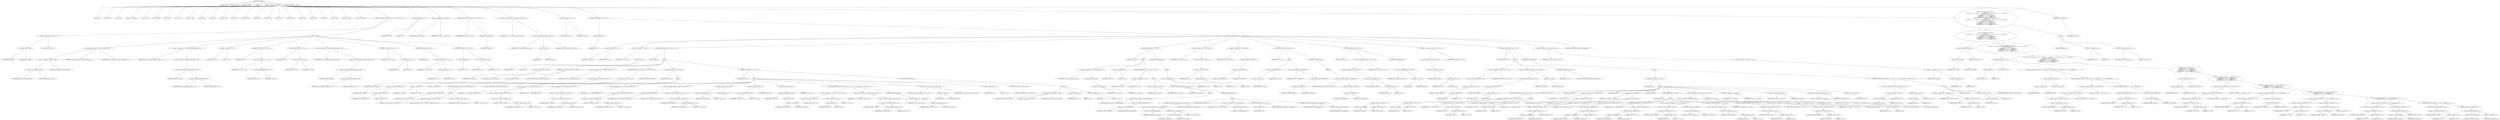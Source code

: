digraph cache_insert {  
"1000125" [label = "(METHOD,cache_insert)" ]
"1000126" [label = "(PARAM,int a1)" ]
"1000127" [label = "(PARAM,void *cp)" ]
"1000128" [label = "(PARAM,time_t time1)" ]
"1000129" [label = "(PARAM,int a4)" ]
"1000130" [label = "(PARAM,__int16 a5)" ]
"1000131" [label = "(BLOCK,,)" ]
"1000132" [label = "(LOCAL,v9: int)" ]
"1000133" [label = "(LOCAL,v10: int)" ]
"1000134" [label = "(LOCAL,v11: int)" ]
"1000135" [label = "(LOCAL,v13: unsigned int)" ]
"1000136" [label = "(LOCAL,v14: bool)" ]
"1000137" [label = "(LOCAL,v15: bool)" ]
"1000138" [label = "(LOCAL,v16: int)" ]
"1000139" [label = "(LOCAL,v17: int)" ]
"1000140" [label = "(LOCAL,v18: __int16)" ]
"1000141" [label = "(LOCAL,v19: int)" ]
"1000142" [label = "(LOCAL,v20: int)" ]
"1000143" [label = "(LOCAL,v21: int)" ]
"1000144" [label = "(LOCAL,v22: int)" ]
"1000145" [label = "(LOCAL,v23: size_t)" ]
"1000146" [label = "(LOCAL,v24: int)" ]
"1000147" [label = "(LOCAL,v25: int *)" ]
"1000148" [label = "(LOCAL,v26: int)" ]
"1000149" [label = "(LOCAL,v27: char *)" ]
"1000150" [label = "(LOCAL,v28: int)" ]
"1000151" [label = "(LOCAL,v29: int)" ]
"1000152" [label = "(LOCAL,v30: int)" ]
"1000153" [label = "(LOCAL,v31: int)" ]
"1000154" [label = "(LOCAL,v32: _BYTE *)" ]
"1000155" [label = "(LOCAL,v33: _DWORD [ 4 ])" ]
"1000156" [label = "(CONTROL_STRUCTURE,if ( (a5 & 0x980) != 0 ),if ( (a5 & 0x980) != 0 ))" ]
"1000157" [label = "(<operator>.notEquals,(a5 & 0x980) != 0)" ]
"1000158" [label = "(<operator>.and,a5 & 0x980)" ]
"1000159" [label = "(IDENTIFIER,a5,a5 & 0x980)" ]
"1000160" [label = "(LITERAL,0x980,a5 & 0x980)" ]
"1000161" [label = "(LITERAL,0,(a5 & 0x980) != 0)" ]
"1000162" [label = "(BLOCK,,)" ]
"1000163" [label = "(log_query,log_query((unsigned __int16)a5 | 0x10000, a1, cp))" ]
"1000164" [label = "(<operator>.or,(unsigned __int16)a5 | 0x10000)" ]
"1000165" [label = "(<operator>.cast,(unsigned __int16)a5)" ]
"1000166" [label = "(UNKNOWN,unsigned __int16,unsigned __int16)" ]
"1000167" [label = "(IDENTIFIER,a5,(unsigned __int16)a5)" ]
"1000168" [label = "(LITERAL,0x10000,(unsigned __int16)a5 | 0x10000)" ]
"1000169" [label = "(IDENTIFIER,a1,log_query((unsigned __int16)a5 | 0x10000, a1, cp))" ]
"1000170" [label = "(IDENTIFIER,cp,log_query((unsigned __int16)a5 | 0x10000, a1, cp))" ]
"1000171" [label = "(<operator>.assignment,v13 = *(_DWORD *)(dnsmasq_daemon + 252))" ]
"1000172" [label = "(IDENTIFIER,v13,v13 = *(_DWORD *)(dnsmasq_daemon + 252))" ]
"1000173" [label = "(<operator>.indirection,*(_DWORD *)(dnsmasq_daemon + 252))" ]
"1000174" [label = "(<operator>.cast,(_DWORD *)(dnsmasq_daemon + 252))" ]
"1000175" [label = "(UNKNOWN,_DWORD *,_DWORD *)" ]
"1000176" [label = "(<operator>.addition,dnsmasq_daemon + 252)" ]
"1000177" [label = "(IDENTIFIER,dnsmasq_daemon,dnsmasq_daemon + 252)" ]
"1000178" [label = "(LITERAL,252,dnsmasq_daemon + 252)" ]
"1000179" [label = "(<operator>.assignment,v14 = 1)" ]
"1000180" [label = "(IDENTIFIER,v14,v14 = 1)" ]
"1000181" [label = "(LITERAL,1,v14 = 1)" ]
"1000182" [label = "(CONTROL_STRUCTURE,if ( v13 ),if ( v13 ))" ]
"1000183" [label = "(IDENTIFIER,v13,if ( v13 ))" ]
"1000184" [label = "(<operator>.assignment,v14 = v13 >= a4)" ]
"1000185" [label = "(IDENTIFIER,v14,v14 = v13 >= a4)" ]
"1000186" [label = "(<operator>.greaterEqualsThan,v13 >= a4)" ]
"1000187" [label = "(IDENTIFIER,v13,v13 >= a4)" ]
"1000188" [label = "(IDENTIFIER,a4,v13 >= a4)" ]
"1000189" [label = "(CONTROL_STRUCTURE,if ( v14 ),if ( v14 ))" ]
"1000190" [label = "(IDENTIFIER,v14,if ( v14 ))" ]
"1000191" [label = "(<operator>.assignment,v13 = a4)" ]
"1000192" [label = "(IDENTIFIER,v13,v13 = a4)" ]
"1000193" [label = "(IDENTIFIER,a4,v13 = a4)" ]
"1000194" [label = "(<operator>.assignment,a4 = *(_DWORD *)(dnsmasq_daemon + 248))" ]
"1000195" [label = "(IDENTIFIER,a4,a4 = *(_DWORD *)(dnsmasq_daemon + 248))" ]
"1000196" [label = "(<operator>.indirection,*(_DWORD *)(dnsmasq_daemon + 248))" ]
"1000197" [label = "(<operator>.cast,(_DWORD *)(dnsmasq_daemon + 248))" ]
"1000198" [label = "(UNKNOWN,_DWORD *,_DWORD *)" ]
"1000199" [label = "(<operator>.addition,dnsmasq_daemon + 248)" ]
"1000200" [label = "(IDENTIFIER,dnsmasq_daemon,dnsmasq_daemon + 248)" ]
"1000201" [label = "(LITERAL,248,dnsmasq_daemon + 248)" ]
"1000202" [label = "(<operator>.assignment,v15 = a4 != 0)" ]
"1000203" [label = "(IDENTIFIER,v15,v15 = a4 != 0)" ]
"1000204" [label = "(<operator>.notEquals,a4 != 0)" ]
"1000205" [label = "(IDENTIFIER,a4,a4 != 0)" ]
"1000206" [label = "(LITERAL,0,a4 != 0)" ]
"1000207" [label = "(CONTROL_STRUCTURE,if ( a4 ),if ( a4 ))" ]
"1000208" [label = "(IDENTIFIER,a4,if ( a4 ))" ]
"1000209" [label = "(<operator>.assignment,v15 = a4 > v13)" ]
"1000210" [label = "(IDENTIFIER,v15,v15 = a4 > v13)" ]
"1000211" [label = "(<operator>.greaterThan,a4 > v13)" ]
"1000212" [label = "(IDENTIFIER,a4,a4 > v13)" ]
"1000213" [label = "(IDENTIFIER,v13,a4 > v13)" ]
"1000214" [label = "(CONTROL_STRUCTURE,if ( !v15 ),if ( !v15 ))" ]
"1000215" [label = "(<operator>.logicalNot,!v15)" ]
"1000216" [label = "(IDENTIFIER,v15,!v15)" ]
"1000217" [label = "(<operator>.assignment,a4 = v13)" ]
"1000218" [label = "(IDENTIFIER,a4,a4 = v13)" ]
"1000219" [label = "(IDENTIFIER,v13,a4 = v13)" ]
"1000220" [label = "(<operator>.assignment,v9 = 0)" ]
"1000221" [label = "(IDENTIFIER,v9,v9 = 0)" ]
"1000222" [label = "(LITERAL,0,v9 = 0)" ]
"1000223" [label = "(<operator>.assignment,v10 = insert_error)" ]
"1000224" [label = "(IDENTIFIER,v10,v10 = insert_error)" ]
"1000225" [label = "(IDENTIFIER,insert_error,v10 = insert_error)" ]
"1000226" [label = "(CONTROL_STRUCTURE,if ( insert_error ),if ( insert_error ))" ]
"1000227" [label = "(IDENTIFIER,insert_error,if ( insert_error ))" ]
"1000228" [label = "(RETURN,return v9;,return v9;)" ]
"1000229" [label = "(IDENTIFIER,v9,return v9;)" ]
"1000230" [label = "(<operator>.assignment,v11 = cache_scan_free(a1, (int)cp, time1))" ]
"1000231" [label = "(IDENTIFIER,v11,v11 = cache_scan_free(a1, (int)cp, time1))" ]
"1000232" [label = "(cache_scan_free,cache_scan_free(a1, (int)cp, time1))" ]
"1000233" [label = "(IDENTIFIER,a1,cache_scan_free(a1, (int)cp, time1))" ]
"1000234" [label = "(<operator>.cast,(int)cp)" ]
"1000235" [label = "(UNKNOWN,int,int)" ]
"1000236" [label = "(IDENTIFIER,cp,(int)cp)" ]
"1000237" [label = "(IDENTIFIER,time1,cache_scan_free(a1, (int)cp, time1))" ]
"1000238" [label = "(<operator>.assignment,v9 = v11)" ]
"1000239" [label = "(IDENTIFIER,v9,v9 = v11)" ]
"1000240" [label = "(IDENTIFIER,v11,v9 = v11)" ]
"1000241" [label = "(CONTROL_STRUCTURE,if ( !v11 ),if ( !v11 ))" ]
"1000242" [label = "(<operator>.logicalNot,!v11)" ]
"1000243" [label = "(IDENTIFIER,v11,!v11)" ]
"1000244" [label = "(BLOCK,,)" ]
"1000245" [label = "(<operator>.assignment,v16 = v10)" ]
"1000246" [label = "(IDENTIFIER,v16,v16 = v10)" ]
"1000247" [label = "(IDENTIFIER,v10,v16 = v10)" ]
"1000248" [label = "(<operator>.assignment,v17 = a5 & 4)" ]
"1000249" [label = "(IDENTIFIER,v17,v17 = a5 & 4)" ]
"1000250" [label = "(<operator>.and,a5 & 4)" ]
"1000251" [label = "(IDENTIFIER,a5,a5 & 4)" ]
"1000252" [label = "(LITERAL,4,a5 & 4)" ]
"1000253" [label = "(CONTROL_STRUCTURE,while ( 1 ),while ( 1 ))" ]
"1000254" [label = "(LITERAL,1,while ( 1 ))" ]
"1000255" [label = "(BLOCK,,)" ]
"1000256" [label = "(<operator>.assignment,v9 = cache_tail)" ]
"1000257" [label = "(IDENTIFIER,v9,v9 = cache_tail)" ]
"1000258" [label = "(IDENTIFIER,cache_tail,v9 = cache_tail)" ]
"1000259" [label = "(CONTROL_STRUCTURE,if ( !cache_tail ),if ( !cache_tail ))" ]
"1000260" [label = "(<operator>.logicalNot,!cache_tail)" ]
"1000261" [label = "(IDENTIFIER,cache_tail,!cache_tail)" ]
"1000262" [label = "(CONTROL_STRUCTURE,goto LABEL_14;,goto LABEL_14;)" ]
"1000263" [label = "(<operator>.assignment,v18 = *(_WORD *)(cache_tail + 36))" ]
"1000264" [label = "(IDENTIFIER,v18,v18 = *(_WORD *)(cache_tail + 36))" ]
"1000265" [label = "(<operator>.indirection,*(_WORD *)(cache_tail + 36))" ]
"1000266" [label = "(<operator>.cast,(_WORD *)(cache_tail + 36))" ]
"1000267" [label = "(UNKNOWN,_WORD *,_WORD *)" ]
"1000268" [label = "(<operator>.addition,cache_tail + 36)" ]
"1000269" [label = "(IDENTIFIER,cache_tail,cache_tail + 36)" ]
"1000270" [label = "(LITERAL,36,cache_tail + 36)" ]
"1000271" [label = "(CONTROL_STRUCTURE,if ( (v18 & 0xC) == 0 ),if ( (v18 & 0xC) == 0 ))" ]
"1000272" [label = "(<operator>.equals,(v18 & 0xC) == 0)" ]
"1000273" [label = "(<operator>.and,v18 & 0xC)" ]
"1000274" [label = "(IDENTIFIER,v18,v18 & 0xC)" ]
"1000275" [label = "(LITERAL,0xC,v18 & 0xC)" ]
"1000276" [label = "(LITERAL,0,(v18 & 0xC) == 0)" ]
"1000277" [label = "(CONTROL_STRUCTURE,break;,break;)" ]
"1000278" [label = "(CONTROL_STRUCTURE,if ( v16 ),if ( v16 ))" ]
"1000279" [label = "(IDENTIFIER,v16,if ( v16 ))" ]
"1000280" [label = "(BLOCK,,)" ]
"1000281" [label = "(CONTROL_STRUCTURE,if ( !warned_12267 ),if ( !warned_12267 ))" ]
"1000282" [label = "(<operator>.logicalNot,!warned_12267)" ]
"1000283" [label = "(IDENTIFIER,warned_12267,!warned_12267)" ]
"1000284" [label = "(BLOCK,,)" ]
"1000285" [label = "(my_syslog,my_syslog(3, \"Internal error in cache.\"))" ]
"1000286" [label = "(LITERAL,3,my_syslog(3, \"Internal error in cache.\"))" ]
"1000287" [label = "(LITERAL,\"Internal error in cache.\",my_syslog(3, \"Internal error in cache.\"))" ]
"1000288" [label = "(<operator>.assignment,warned_12267 = 1)" ]
"1000289" [label = "(IDENTIFIER,warned_12267,warned_12267 = 1)" ]
"1000290" [label = "(LITERAL,1,warned_12267 = 1)" ]
"1000291" [label = "(CONTROL_STRUCTURE,goto LABEL_14;,goto LABEL_14;)" ]
"1000292" [label = "(CONTROL_STRUCTURE,if ( v17 ),if ( v17 ))" ]
"1000293" [label = "(IDENTIFIER,v17,if ( v17 ))" ]
"1000294" [label = "(BLOCK,,)" ]
"1000295" [label = "(<operator>.assignment,v19 = *(_DWORD *)(cache_tail + 16))" ]
"1000296" [label = "(IDENTIFIER,v19,v19 = *(_DWORD *)(cache_tail + 16))" ]
"1000297" [label = "(<operator>.indirection,*(_DWORD *)(cache_tail + 16))" ]
"1000298" [label = "(<operator>.cast,(_DWORD *)(cache_tail + 16))" ]
"1000299" [label = "(UNKNOWN,_DWORD *,_DWORD *)" ]
"1000300" [label = "(<operator>.addition,cache_tail + 16)" ]
"1000301" [label = "(IDENTIFIER,cache_tail,cache_tail + 16)" ]
"1000302" [label = "(LITERAL,16,cache_tail + 16)" ]
"1000303" [label = "(<operator>.assignment,v20 = *(_DWORD *)(cache_tail + 20))" ]
"1000304" [label = "(IDENTIFIER,v20,v20 = *(_DWORD *)(cache_tail + 20))" ]
"1000305" [label = "(<operator>.indirection,*(_DWORD *)(cache_tail + 20))" ]
"1000306" [label = "(<operator>.cast,(_DWORD *)(cache_tail + 20))" ]
"1000307" [label = "(UNKNOWN,_DWORD *,_DWORD *)" ]
"1000308" [label = "(<operator>.addition,cache_tail + 20)" ]
"1000309" [label = "(IDENTIFIER,cache_tail,cache_tail + 20)" ]
"1000310" [label = "(LITERAL,20,cache_tail + 20)" ]
"1000311" [label = "(<operator>.assignment,v21 = *(_DWORD *)(cache_tail + 24))" ]
"1000312" [label = "(IDENTIFIER,v21,v21 = *(_DWORD *)(cache_tail + 24))" ]
"1000313" [label = "(<operator>.indirection,*(_DWORD *)(cache_tail + 24))" ]
"1000314" [label = "(<operator>.cast,(_DWORD *)(cache_tail + 24))" ]
"1000315" [label = "(UNKNOWN,_DWORD *,_DWORD *)" ]
"1000316" [label = "(<operator>.addition,cache_tail + 24)" ]
"1000317" [label = "(IDENTIFIER,cache_tail,cache_tail + 24)" ]
"1000318" [label = "(LITERAL,24,cache_tail + 24)" ]
"1000319" [label = "(<operator>.assignment,v33[0] = *(_DWORD *)(cache_tail + 12))" ]
"1000320" [label = "(<operator>.indirectIndexAccess,v33[0])" ]
"1000321" [label = "(IDENTIFIER,v33,v33[0] = *(_DWORD *)(cache_tail + 12))" ]
"1000322" [label = "(LITERAL,0,v33[0] = *(_DWORD *)(cache_tail + 12))" ]
"1000323" [label = "(<operator>.indirection,*(_DWORD *)(cache_tail + 12))" ]
"1000324" [label = "(<operator>.cast,(_DWORD *)(cache_tail + 12))" ]
"1000325" [label = "(UNKNOWN,_DWORD *,_DWORD *)" ]
"1000326" [label = "(<operator>.addition,cache_tail + 12)" ]
"1000327" [label = "(IDENTIFIER,cache_tail,cache_tail + 12)" ]
"1000328" [label = "(LITERAL,12,cache_tail + 12)" ]
"1000329" [label = "(<operator>.assignment,v33[1] = v19)" ]
"1000330" [label = "(<operator>.indirectIndexAccess,v33[1])" ]
"1000331" [label = "(IDENTIFIER,v33,v33[1] = v19)" ]
"1000332" [label = "(LITERAL,1,v33[1] = v19)" ]
"1000333" [label = "(IDENTIFIER,v19,v33[1] = v19)" ]
"1000334" [label = "(<operator>.assignment,v33[2] = v20)" ]
"1000335" [label = "(<operator>.indirectIndexAccess,v33[2])" ]
"1000336" [label = "(IDENTIFIER,v33,v33[2] = v20)" ]
"1000337" [label = "(LITERAL,2,v33[2] = v20)" ]
"1000338" [label = "(IDENTIFIER,v20,v33[2] = v20)" ]
"1000339" [label = "(<operator>.assignment,v33[3] = v21)" ]
"1000340" [label = "(<operator>.indirectIndexAccess,v33[3])" ]
"1000341" [label = "(IDENTIFIER,v33,v33[3] = v21)" ]
"1000342" [label = "(LITERAL,3,v33[3] = v21)" ]
"1000343" [label = "(IDENTIFIER,v21,v33[3] = v21)" ]
"1000344" [label = "(CONTROL_STRUCTURE,if ( (v18 & 0x200) != 0 || (v18 & 2) != 0 ),if ( (v18 & 0x200) != 0 || (v18 & 2) != 0 ))" ]
"1000345" [label = "(<operator>.logicalOr,(v18 & 0x200) != 0 || (v18 & 2) != 0)" ]
"1000346" [label = "(<operator>.notEquals,(v18 & 0x200) != 0)" ]
"1000347" [label = "(<operator>.and,v18 & 0x200)" ]
"1000348" [label = "(IDENTIFIER,v18,v18 & 0x200)" ]
"1000349" [label = "(LITERAL,0x200,v18 & 0x200)" ]
"1000350" [label = "(LITERAL,0,(v18 & 0x200) != 0)" ]
"1000351" [label = "(<operator>.notEquals,(v18 & 2) != 0)" ]
"1000352" [label = "(<operator>.and,v18 & 2)" ]
"1000353" [label = "(IDENTIFIER,v18,v18 & 2)" ]
"1000354" [label = "(LITERAL,2,v18 & 2)" ]
"1000355" [label = "(LITERAL,0,(v18 & 2) != 0)" ]
"1000356" [label = "(<operator>.assignment,v22 = *(_DWORD *)(cache_tail + 40))" ]
"1000357" [label = "(IDENTIFIER,v22,v22 = *(_DWORD *)(cache_tail + 40))" ]
"1000358" [label = "(<operator>.indirection,*(_DWORD *)(cache_tail + 40))" ]
"1000359" [label = "(<operator>.cast,(_DWORD *)(cache_tail + 40))" ]
"1000360" [label = "(UNKNOWN,_DWORD *,_DWORD *)" ]
"1000361" [label = "(<operator>.addition,cache_tail + 40)" ]
"1000362" [label = "(IDENTIFIER,cache_tail,cache_tail + 40)" ]
"1000363" [label = "(LITERAL,40,cache_tail + 40)" ]
"1000364" [label = "(CONTROL_STRUCTURE,else,else)" ]
"1000365" [label = "(<operator>.assignment,v22 = cache_tail + 40)" ]
"1000366" [label = "(IDENTIFIER,v22,v22 = cache_tail + 40)" ]
"1000367" [label = "(<operator>.addition,cache_tail + 40)" ]
"1000368" [label = "(IDENTIFIER,cache_tail,cache_tail + 40)" ]
"1000369" [label = "(LITERAL,40,cache_tail + 40)" ]
"1000370" [label = "(cache_scan_free,cache_scan_free(v22, (int)v33, time1))" ]
"1000371" [label = "(IDENTIFIER,v22,cache_scan_free(v22, (int)v33, time1))" ]
"1000372" [label = "(<operator>.cast,(int)v33)" ]
"1000373" [label = "(UNKNOWN,int,int)" ]
"1000374" [label = "(IDENTIFIER,v33,(int)v33)" ]
"1000375" [label = "(IDENTIFIER,time1,cache_scan_free(v22, (int)v33, time1))" ]
"1000376" [label = "(<operator>.assignment,v16 = 1)" ]
"1000377" [label = "(IDENTIFIER,v16,v16 = 1)" ]
"1000378" [label = "(LITERAL,1,v16 = 1)" ]
"1000379" [label = "(<operator>.preIncrement,++cache_live_freed)" ]
"1000380" [label = "(IDENTIFIER,cache_live_freed,++cache_live_freed)" ]
"1000381" [label = "(CONTROL_STRUCTURE,else,else)" ]
"1000382" [label = "(BLOCK,,)" ]
"1000383" [label = "(cache_scan_free,cache_scan_free(0, 0, time1))" ]
"1000384" [label = "(LITERAL,0,cache_scan_free(0, 0, time1))" ]
"1000385" [label = "(LITERAL,0,cache_scan_free(0, 0, time1))" ]
"1000386" [label = "(IDENTIFIER,time1,cache_scan_free(0, 0, time1))" ]
"1000387" [label = "(<operator>.assignment,v16 = 0)" ]
"1000388" [label = "(IDENTIFIER,v16,v16 = 0)" ]
"1000389" [label = "(LITERAL,0,v16 = 0)" ]
"1000390" [label = "(<operator>.assignment,v17 = 1)" ]
"1000391" [label = "(IDENTIFIER,v17,v17 = 1)" ]
"1000392" [label = "(LITERAL,1,v17 = 1)" ]
"1000393" [label = "(CONTROL_STRUCTURE,if ( a1 ),if ( a1 ))" ]
"1000394" [label = "(IDENTIFIER,a1,if ( a1 ))" ]
"1000395" [label = "(BLOCK,,)" ]
"1000396" [label = "(<operator>.assignment,v23 = strlen((const char *)a1))" ]
"1000397" [label = "(IDENTIFIER,v23,v23 = strlen((const char *)a1))" ]
"1000398" [label = "(strlen,strlen((const char *)a1))" ]
"1000399" [label = "(<operator>.cast,(const char *)a1)" ]
"1000400" [label = "(UNKNOWN,const char *,const char *)" ]
"1000401" [label = "(IDENTIFIER,a1,(const char *)a1)" ]
"1000402" [label = "(<operator>.assignment,v24 = 0)" ]
"1000403" [label = "(IDENTIFIER,v24,v24 = 0)" ]
"1000404" [label = "(LITERAL,0,v24 = 0)" ]
"1000405" [label = "(CONTROL_STRUCTURE,if ( v23 > 0x31 ),if ( v23 > 0x31 ))" ]
"1000406" [label = "(<operator>.greaterThan,v23 > 0x31)" ]
"1000407" [label = "(IDENTIFIER,v23,v23 > 0x31)" ]
"1000408" [label = "(LITERAL,0x31,v23 > 0x31)" ]
"1000409" [label = "(BLOCK,,)" ]
"1000410" [label = "(<operator>.assignment,v24 = big_free)" ]
"1000411" [label = "(IDENTIFIER,v24,v24 = big_free)" ]
"1000412" [label = "(IDENTIFIER,big_free,v24 = big_free)" ]
"1000413" [label = "(CONTROL_STRUCTURE,if ( big_free ),if ( big_free ))" ]
"1000414" [label = "(IDENTIFIER,big_free,if ( big_free ))" ]
"1000415" [label = "(BLOCK,,)" ]
"1000416" [label = "(<operator>.assignment,big_free = *(_DWORD *)big_free)" ]
"1000417" [label = "(IDENTIFIER,big_free,big_free = *(_DWORD *)big_free)" ]
"1000418" [label = "(<operator>.indirection,*(_DWORD *)big_free)" ]
"1000419" [label = "(<operator>.cast,(_DWORD *)big_free)" ]
"1000420" [label = "(UNKNOWN,_DWORD *,_DWORD *)" ]
"1000421" [label = "(IDENTIFIER,big_free,(_DWORD *)big_free)" ]
"1000422" [label = "(CONTROL_STRUCTURE,else,else)" ]
"1000423" [label = "(BLOCK,,)" ]
"1000424" [label = "(CONTROL_STRUCTURE,if ( !bignames_left && (a5 & 0x5000) == 0 ),if ( !bignames_left && (a5 & 0x5000) == 0 ))" ]
"1000425" [label = "(<operator>.logicalAnd,!bignames_left && (a5 & 0x5000) == 0)" ]
"1000426" [label = "(<operator>.logicalNot,!bignames_left)" ]
"1000427" [label = "(IDENTIFIER,bignames_left,!bignames_left)" ]
"1000428" [label = "(<operator>.equals,(a5 & 0x5000) == 0)" ]
"1000429" [label = "(<operator>.and,a5 & 0x5000)" ]
"1000430" [label = "(IDENTIFIER,a5,a5 & 0x5000)" ]
"1000431" [label = "(LITERAL,0x5000,a5 & 0x5000)" ]
"1000432" [label = "(LITERAL,0,(a5 & 0x5000) == 0)" ]
"1000433" [label = "(CONTROL_STRUCTURE,goto LABEL_14;,goto LABEL_14;)" ]
"1000434" [label = "(<operator>.assignment,v24 = whine_malloc(1028))" ]
"1000435" [label = "(IDENTIFIER,v24,v24 = whine_malloc(1028))" ]
"1000436" [label = "(whine_malloc,whine_malloc(1028))" ]
"1000437" [label = "(LITERAL,1028,whine_malloc(1028))" ]
"1000438" [label = "(CONTROL_STRUCTURE,if ( !v24 ),if ( !v24 ))" ]
"1000439" [label = "(<operator>.logicalNot,!v24)" ]
"1000440" [label = "(IDENTIFIER,v24,!v24)" ]
"1000441" [label = "(CONTROL_STRUCTURE,goto LABEL_14;,goto LABEL_14;)" ]
"1000442" [label = "(CONTROL_STRUCTURE,if ( bignames_left ),if ( bignames_left ))" ]
"1000443" [label = "(IDENTIFIER,bignames_left,if ( bignames_left ))" ]
"1000444" [label = "(<operator>.preDecrement,--bignames_left)" ]
"1000445" [label = "(IDENTIFIER,bignames_left,--bignames_left)" ]
"1000446" [label = "(CONTROL_STRUCTURE,else,else)" ]
"1000447" [label = "(BLOCK,,)" ]
"1000448" [label = "(<operator>.assignment,v24 = 0)" ]
"1000449" [label = "(IDENTIFIER,v24,v24 = 0)" ]
"1000450" [label = "(LITERAL,0,v24 = 0)" ]
"1000451" [label = "(<operator>.assignment,v25 = *(int **)(v9 + 4))" ]
"1000452" [label = "(IDENTIFIER,v25,v25 = *(int **)(v9 + 4))" ]
"1000453" [label = "(<operator>.indirection,*(int **)(v9 + 4))" ]
"1000454" [label = "(<operator>.cast,(int **)(v9 + 4))" ]
"1000455" [label = "(UNKNOWN,int **,int **)" ]
"1000456" [label = "(<operator>.addition,v9 + 4)" ]
"1000457" [label = "(IDENTIFIER,v9,v9 + 4)" ]
"1000458" [label = "(LITERAL,4,v9 + 4)" ]
"1000459" [label = "(<operator>.assignment,v26 = *(_DWORD *)v9)" ]
"1000460" [label = "(IDENTIFIER,v26,v26 = *(_DWORD *)v9)" ]
"1000461" [label = "(<operator>.indirection,*(_DWORD *)v9)" ]
"1000462" [label = "(<operator>.cast,(_DWORD *)v9)" ]
"1000463" [label = "(UNKNOWN,_DWORD *,_DWORD *)" ]
"1000464" [label = "(IDENTIFIER,v9,(_DWORD *)v9)" ]
"1000465" [label = "(CONTROL_STRUCTURE,if ( v25 ),if ( v25 ))" ]
"1000466" [label = "(IDENTIFIER,v25,if ( v25 ))" ]
"1000467" [label = "(BLOCK,,)" ]
"1000468" [label = "(<operator>.assignment,*v25 = v26)" ]
"1000469" [label = "(<operator>.indirection,*v25)" ]
"1000470" [label = "(IDENTIFIER,v25,*v25 = v26)" ]
"1000471" [label = "(IDENTIFIER,v26,*v25 = v26)" ]
"1000472" [label = "(<operator>.assignment,v26 = *(_DWORD *)v9)" ]
"1000473" [label = "(IDENTIFIER,v26,v26 = *(_DWORD *)v9)" ]
"1000474" [label = "(<operator>.indirection,*(_DWORD *)v9)" ]
"1000475" [label = "(<operator>.cast,(_DWORD *)v9)" ]
"1000476" [label = "(UNKNOWN,_DWORD *,_DWORD *)" ]
"1000477" [label = "(IDENTIFIER,v9,(_DWORD *)v9)" ]
"1000478" [label = "(CONTROL_STRUCTURE,else,else)" ]
"1000479" [label = "(BLOCK,,)" ]
"1000480" [label = "(<operator>.assignment,cache_head = *(_DWORD *)v9)" ]
"1000481" [label = "(IDENTIFIER,cache_head,cache_head = *(_DWORD *)v9)" ]
"1000482" [label = "(<operator>.indirection,*(_DWORD *)v9)" ]
"1000483" [label = "(<operator>.cast,(_DWORD *)v9)" ]
"1000484" [label = "(UNKNOWN,_DWORD *,_DWORD *)" ]
"1000485" [label = "(IDENTIFIER,v9,(_DWORD *)v9)" ]
"1000486" [label = "(CONTROL_STRUCTURE,if ( v26 ),if ( v26 ))" ]
"1000487" [label = "(IDENTIFIER,v26,if ( v26 ))" ]
"1000488" [label = "(<operator>.assignment,*(_DWORD *)(v26 + 4) = v25)" ]
"1000489" [label = "(<operator>.indirection,*(_DWORD *)(v26 + 4))" ]
"1000490" [label = "(<operator>.cast,(_DWORD *)(v26 + 4))" ]
"1000491" [label = "(UNKNOWN,_DWORD *,_DWORD *)" ]
"1000492" [label = "(<operator>.addition,v26 + 4)" ]
"1000493" [label = "(IDENTIFIER,v26,v26 + 4)" ]
"1000494" [label = "(LITERAL,4,v26 + 4)" ]
"1000495" [label = "(IDENTIFIER,v25,*(_DWORD *)(v26 + 4) = v25)" ]
"1000496" [label = "(CONTROL_STRUCTURE,else,else)" ]
"1000497" [label = "(<operator>.assignment,cache_tail = (int)v25)" ]
"1000498" [label = "(IDENTIFIER,cache_tail,cache_tail = (int)v25)" ]
"1000499" [label = "(<operator>.cast,(int)v25)" ]
"1000500" [label = "(UNKNOWN,int,int)" ]
"1000501" [label = "(IDENTIFIER,v25,(int)v25)" ]
"1000502" [label = "(<operator>.assignment,*(_WORD *)(v9 + 36) = a5)" ]
"1000503" [label = "(<operator>.indirection,*(_WORD *)(v9 + 36))" ]
"1000504" [label = "(<operator>.cast,(_WORD *)(v9 + 36))" ]
"1000505" [label = "(UNKNOWN,_WORD *,_WORD *)" ]
"1000506" [label = "(<operator>.addition,v9 + 36)" ]
"1000507" [label = "(IDENTIFIER,v9,v9 + 36)" ]
"1000508" [label = "(LITERAL,36,v9 + 36)" ]
"1000509" [label = "(IDENTIFIER,a5,*(_WORD *)(v9 + 36) = a5)" ]
"1000510" [label = "(CONTROL_STRUCTURE,if ( v24 ),if ( v24 ))" ]
"1000511" [label = "(IDENTIFIER,v24,if ( v24 ))" ]
"1000512" [label = "(BLOCK,,)" ]
"1000513" [label = "(<operator>.assignment,*(_DWORD *)(v9 + 40) = v24)" ]
"1000514" [label = "(<operator>.indirection,*(_DWORD *)(v9 + 40))" ]
"1000515" [label = "(<operator>.cast,(_DWORD *)(v9 + 40))" ]
"1000516" [label = "(UNKNOWN,_DWORD *,_DWORD *)" ]
"1000517" [label = "(<operator>.addition,v9 + 40)" ]
"1000518" [label = "(IDENTIFIER,v9,v9 + 40)" ]
"1000519" [label = "(LITERAL,40,v9 + 40)" ]
"1000520" [label = "(IDENTIFIER,v24,*(_DWORD *)(v9 + 40) = v24)" ]
"1000521" [label = "(<operator>.assignment,*(_WORD *)(v9 + 36) = a5 | 0x200)" ]
"1000522" [label = "(<operator>.indirection,*(_WORD *)(v9 + 36))" ]
"1000523" [label = "(<operator>.cast,(_WORD *)(v9 + 36))" ]
"1000524" [label = "(UNKNOWN,_WORD *,_WORD *)" ]
"1000525" [label = "(<operator>.addition,v9 + 36)" ]
"1000526" [label = "(IDENTIFIER,v9,v9 + 36)" ]
"1000527" [label = "(LITERAL,36,v9 + 36)" ]
"1000528" [label = "(<operator>.or,a5 | 0x200)" ]
"1000529" [label = "(IDENTIFIER,a5,a5 | 0x200)" ]
"1000530" [label = "(LITERAL,0x200,a5 | 0x200)" ]
"1000531" [label = "(CONTROL_STRUCTURE,if ( a1 ),if ( a1 ))" ]
"1000532" [label = "(IDENTIFIER,a1,if ( a1 ))" ]
"1000533" [label = "(CONTROL_STRUCTURE,goto LABEL_50;,goto LABEL_50;)" ]
"1000534" [label = "(CONTROL_STRUCTURE,else,else)" ]
"1000535" [label = "(BLOCK,,)" ]
"1000536" [label = "(CONTROL_STRUCTURE,if ( a1 ),if ( a1 ))" ]
"1000537" [label = "(IDENTIFIER,a1,if ( a1 ))" ]
"1000538" [label = "(BLOCK,,)" ]
"1000539" [label = "(CONTROL_STRUCTURE,if ( (a5 & 0x200) == 0 && (a5 & 2) == 0 ),if ( (a5 & 0x200) == 0 && (a5 & 2) == 0 ))" ]
"1000540" [label = "(<operator>.logicalAnd,(a5 & 0x200) == 0 && (a5 & 2) == 0)" ]
"1000541" [label = "(<operator>.equals,(a5 & 0x200) == 0)" ]
"1000542" [label = "(<operator>.and,a5 & 0x200)" ]
"1000543" [label = "(IDENTIFIER,a5,a5 & 0x200)" ]
"1000544" [label = "(LITERAL,0x200,a5 & 0x200)" ]
"1000545" [label = "(LITERAL,0,(a5 & 0x200) == 0)" ]
"1000546" [label = "(<operator>.equals,(a5 & 2) == 0)" ]
"1000547" [label = "(<operator>.and,a5 & 2)" ]
"1000548" [label = "(IDENTIFIER,a5,a5 & 2)" ]
"1000549" [label = "(LITERAL,2,a5 & 2)" ]
"1000550" [label = "(LITERAL,0,(a5 & 2) == 0)" ]
"1000551" [label = "(BLOCK,,)" ]
"1000552" [label = "(<operator>.assignment,v27 = (char *)(v9 + 40))" ]
"1000553" [label = "(IDENTIFIER,v27,v27 = (char *)(v9 + 40))" ]
"1000554" [label = "(<operator>.cast,(char *)(v9 + 40))" ]
"1000555" [label = "(UNKNOWN,char *,char *)" ]
"1000556" [label = "(<operator>.addition,v9 + 40)" ]
"1000557" [label = "(IDENTIFIER,v9,v9 + 40)" ]
"1000558" [label = "(LITERAL,40,v9 + 40)" ]
"1000559" [label = "(CONTROL_STRUCTURE,goto LABEL_51;,goto LABEL_51;)" ]
"1000560" [label = "(JUMP_TARGET,LABEL_50)" ]
"1000561" [label = "(<operator>.assignment,v27 = *(char **)(v9 + 40))" ]
"1000562" [label = "(IDENTIFIER,v27,v27 = *(char **)(v9 + 40))" ]
"1000563" [label = "(<operator>.indirection,*(char **)(v9 + 40))" ]
"1000564" [label = "(<operator>.cast,(char **)(v9 + 40))" ]
"1000565" [label = "(UNKNOWN,char **,char **)" ]
"1000566" [label = "(<operator>.addition,v9 + 40)" ]
"1000567" [label = "(IDENTIFIER,v9,v9 + 40)" ]
"1000568" [label = "(LITERAL,40,v9 + 40)" ]
"1000569" [label = "(JUMP_TARGET,LABEL_51)" ]
"1000570" [label = "(strcpy,strcpy(v27, (const char *)a1))" ]
"1000571" [label = "(IDENTIFIER,v27,strcpy(v27, (const char *)a1))" ]
"1000572" [label = "(<operator>.cast,(const char *)a1)" ]
"1000573" [label = "(UNKNOWN,const char *,const char *)" ]
"1000574" [label = "(IDENTIFIER,a1,(const char *)a1)" ]
"1000575" [label = "(JUMP_TARGET,LABEL_52)" ]
"1000576" [label = "(CONTROL_STRUCTURE,if ( cp ),if ( cp ))" ]
"1000577" [label = "(IDENTIFIER,cp,if ( cp ))" ]
"1000578" [label = "(BLOCK,,)" ]
"1000579" [label = "(<operator>.assignment,v28 = *((_DWORD *)cp + 1))" ]
"1000580" [label = "(IDENTIFIER,v28,v28 = *((_DWORD *)cp + 1))" ]
"1000581" [label = "(<operator>.indirection,*((_DWORD *)cp + 1))" ]
"1000582" [label = "(<operator>.addition,(_DWORD *)cp + 1)" ]
"1000583" [label = "(<operator>.cast,(_DWORD *)cp)" ]
"1000584" [label = "(UNKNOWN,_DWORD *,_DWORD *)" ]
"1000585" [label = "(IDENTIFIER,cp,(_DWORD *)cp)" ]
"1000586" [label = "(LITERAL,1,(_DWORD *)cp + 1)" ]
"1000587" [label = "(<operator>.assignment,v29 = *((_DWORD *)cp + 2))" ]
"1000588" [label = "(IDENTIFIER,v29,v29 = *((_DWORD *)cp + 2))" ]
"1000589" [label = "(<operator>.indirection,*((_DWORD *)cp + 2))" ]
"1000590" [label = "(<operator>.addition,(_DWORD *)cp + 2)" ]
"1000591" [label = "(<operator>.cast,(_DWORD *)cp)" ]
"1000592" [label = "(UNKNOWN,_DWORD *,_DWORD *)" ]
"1000593" [label = "(IDENTIFIER,cp,(_DWORD *)cp)" ]
"1000594" [label = "(LITERAL,2,(_DWORD *)cp + 2)" ]
"1000595" [label = "(<operator>.assignment,v30 = *((_DWORD *)cp + 3))" ]
"1000596" [label = "(IDENTIFIER,v30,v30 = *((_DWORD *)cp + 3))" ]
"1000597" [label = "(<operator>.indirection,*((_DWORD *)cp + 3))" ]
"1000598" [label = "(<operator>.addition,(_DWORD *)cp + 3)" ]
"1000599" [label = "(<operator>.cast,(_DWORD *)cp)" ]
"1000600" [label = "(UNKNOWN,_DWORD *,_DWORD *)" ]
"1000601" [label = "(IDENTIFIER,cp,(_DWORD *)cp)" ]
"1000602" [label = "(LITERAL,3,(_DWORD *)cp + 3)" ]
"1000603" [label = "(<operator>.assignment,*(_DWORD *)(v9 + 12) = *(_DWORD *)cp)" ]
"1000604" [label = "(<operator>.indirection,*(_DWORD *)(v9 + 12))" ]
"1000605" [label = "(<operator>.cast,(_DWORD *)(v9 + 12))" ]
"1000606" [label = "(UNKNOWN,_DWORD *,_DWORD *)" ]
"1000607" [label = "(<operator>.addition,v9 + 12)" ]
"1000608" [label = "(IDENTIFIER,v9,v9 + 12)" ]
"1000609" [label = "(LITERAL,12,v9 + 12)" ]
"1000610" [label = "(<operator>.indirection,*(_DWORD *)cp)" ]
"1000611" [label = "(<operator>.cast,(_DWORD *)cp)" ]
"1000612" [label = "(UNKNOWN,_DWORD *,_DWORD *)" ]
"1000613" [label = "(IDENTIFIER,cp,(_DWORD *)cp)" ]
"1000614" [label = "(<operator>.assignment,*(_DWORD *)(v9 + 16) = v28)" ]
"1000615" [label = "(<operator>.indirection,*(_DWORD *)(v9 + 16))" ]
"1000616" [label = "(<operator>.cast,(_DWORD *)(v9 + 16))" ]
"1000617" [label = "(UNKNOWN,_DWORD *,_DWORD *)" ]
"1000618" [label = "(<operator>.addition,v9 + 16)" ]
"1000619" [label = "(IDENTIFIER,v9,v9 + 16)" ]
"1000620" [label = "(LITERAL,16,v9 + 16)" ]
"1000621" [label = "(IDENTIFIER,v28,*(_DWORD *)(v9 + 16) = v28)" ]
"1000622" [label = "(<operator>.assignment,*(_DWORD *)(v9 + 20) = v29)" ]
"1000623" [label = "(<operator>.indirection,*(_DWORD *)(v9 + 20))" ]
"1000624" [label = "(<operator>.cast,(_DWORD *)(v9 + 20))" ]
"1000625" [label = "(UNKNOWN,_DWORD *,_DWORD *)" ]
"1000626" [label = "(<operator>.addition,v9 + 20)" ]
"1000627" [label = "(IDENTIFIER,v9,v9 + 20)" ]
"1000628" [label = "(LITERAL,20,v9 + 20)" ]
"1000629" [label = "(IDENTIFIER,v29,*(_DWORD *)(v9 + 20) = v29)" ]
"1000630" [label = "(<operator>.assignment,*(_DWORD *)(v9 + 24) = v30)" ]
"1000631" [label = "(<operator>.indirection,*(_DWORD *)(v9 + 24))" ]
"1000632" [label = "(<operator>.cast,(_DWORD *)(v9 + 24))" ]
"1000633" [label = "(UNKNOWN,_DWORD *,_DWORD *)" ]
"1000634" [label = "(<operator>.addition,v9 + 24)" ]
"1000635" [label = "(IDENTIFIER,v9,v9 + 24)" ]
"1000636" [label = "(LITERAL,24,v9 + 24)" ]
"1000637" [label = "(IDENTIFIER,v30,*(_DWORD *)(v9 + 24) = v30)" ]
"1000638" [label = "(<operator>.assignment,*(_DWORD *)(v9 + 28) = a4 + time1)" ]
"1000639" [label = "(<operator>.indirection,*(_DWORD *)(v9 + 28))" ]
"1000640" [label = "(<operator>.cast,(_DWORD *)(v9 + 28))" ]
"1000641" [label = "(UNKNOWN,_DWORD *,_DWORD *)" ]
"1000642" [label = "(<operator>.addition,v9 + 28)" ]
"1000643" [label = "(IDENTIFIER,v9,v9 + 28)" ]
"1000644" [label = "(LITERAL,28,v9 + 28)" ]
"1000645" [label = "(<operator>.addition,a4 + time1)" ]
"1000646" [label = "(IDENTIFIER,a4,a4 + time1)" ]
"1000647" [label = "(IDENTIFIER,time1,a4 + time1)" ]
"1000648" [label = "(<operator>.assignment,v31 = new_chain)" ]
"1000649" [label = "(IDENTIFIER,v31,v31 = new_chain)" ]
"1000650" [label = "(IDENTIFIER,new_chain,v31 = new_chain)" ]
"1000651" [label = "(<operator>.assignment,new_chain = v9)" ]
"1000652" [label = "(IDENTIFIER,new_chain,new_chain = v9)" ]
"1000653" [label = "(IDENTIFIER,v9,new_chain = v9)" ]
"1000654" [label = "(<operator>.assignment,*(_DWORD *)v9 = v31)" ]
"1000655" [label = "(<operator>.indirection,*(_DWORD *)v9)" ]
"1000656" [label = "(<operator>.cast,(_DWORD *)v9)" ]
"1000657" [label = "(UNKNOWN,_DWORD *,_DWORD *)" ]
"1000658" [label = "(IDENTIFIER,v9,(_DWORD *)v9)" ]
"1000659" [label = "(IDENTIFIER,v31,*(_DWORD *)v9 = v31)" ]
"1000660" [label = "(RETURN,return v9;,return v9;)" ]
"1000661" [label = "(IDENTIFIER,v9,return v9;)" ]
"1000662" [label = "(CONTROL_STRUCTURE,if ( (a5 & 0x200) == 0 && (a5 & 2) == 0 ),if ( (a5 & 0x200) == 0 && (a5 & 2) == 0 ))" ]
"1000663" [label = "(<operator>.logicalAnd,(a5 & 0x200) == 0 && (a5 & 2) == 0)" ]
"1000664" [label = "(<operator>.equals,(a5 & 0x200) == 0)" ]
"1000665" [label = "(<operator>.and,a5 & 0x200)" ]
"1000666" [label = "(IDENTIFIER,a5,a5 & 0x200)" ]
"1000667" [label = "(LITERAL,0x200,a5 & 0x200)" ]
"1000668" [label = "(LITERAL,0,(a5 & 0x200) == 0)" ]
"1000669" [label = "(<operator>.equals,(a5 & 2) == 0)" ]
"1000670" [label = "(<operator>.and,a5 & 2)" ]
"1000671" [label = "(IDENTIFIER,a5,a5 & 2)" ]
"1000672" [label = "(LITERAL,2,a5 & 2)" ]
"1000673" [label = "(LITERAL,0,(a5 & 2) == 0)" ]
"1000674" [label = "(BLOCK,,)" ]
"1000675" [label = "(<operator>.assignment,v32 = (_BYTE *)(v9 + 40))" ]
"1000676" [label = "(IDENTIFIER,v32,v32 = (_BYTE *)(v9 + 40))" ]
"1000677" [label = "(<operator>.cast,(_BYTE *)(v9 + 40))" ]
"1000678" [label = "(UNKNOWN,_BYTE *,_BYTE *)" ]
"1000679" [label = "(<operator>.addition,v9 + 40)" ]
"1000680" [label = "(IDENTIFIER,v9,v9 + 40)" ]
"1000681" [label = "(LITERAL,40,v9 + 40)" ]
"1000682" [label = "(JUMP_TARGET,LABEL_67)" ]
"1000683" [label = "(<operator>.assignment,*v32 = 0)" ]
"1000684" [label = "(<operator>.indirection,*v32)" ]
"1000685" [label = "(IDENTIFIER,v32,*v32 = 0)" ]
"1000686" [label = "(LITERAL,0,*v32 = 0)" ]
"1000687" [label = "(CONTROL_STRUCTURE,goto LABEL_52;,goto LABEL_52;)" ]
"1000688" [label = "(<operator>.assignment,v32 = *(_BYTE **)(v9 + 40))" ]
"1000689" [label = "(IDENTIFIER,v32,v32 = *(_BYTE **)(v9 + 40))" ]
"1000690" [label = "(<operator>.indirection,*(_BYTE **)(v9 + 40))" ]
"1000691" [label = "(<operator>.cast,(_BYTE **)(v9 + 40))" ]
"1000692" [label = "(UNKNOWN,_BYTE **,_BYTE **)" ]
"1000693" [label = "(<operator>.addition,v9 + 40)" ]
"1000694" [label = "(IDENTIFIER,v9,v9 + 40)" ]
"1000695" [label = "(LITERAL,40,v9 + 40)" ]
"1000696" [label = "(CONTROL_STRUCTURE,goto LABEL_67;,goto LABEL_67;)" ]
"1000697" [label = "(CONTROL_STRUCTURE,if ( (a5 & 0x180) == 0\n    || (a5 & 8) == 0\n    || ((a5 & 0x80) == 0 || (*(_WORD *)(v11 + 36) & 0x80) == 0 || *(_DWORD *)(v11 + 12) != *(_DWORD *)cp)\n    && ((a5 & 0x100) == 0\n     || (*(_WORD *)(v11 + 36) & 0x100) == 0\n     || *(_DWORD *)(v11 + 12) != *(_DWORD *)cp\n     || *(_DWORD *)(v11 + 16) != *((_DWORD *)cp + 1)\n     || *(_DWORD *)(v11 + 20) != *((_DWORD *)cp + 2)\n     || *(_DWORD *)(v11 + 24) != *((_DWORD *)cp + 3)) ),if ( (a5 & 0x180) == 0\n    || (a5 & 8) == 0\n    || ((a5 & 0x80) == 0 || (*(_WORD *)(v11 + 36) & 0x80) == 0 || *(_DWORD *)(v11 + 12) != *(_DWORD *)cp)\n    && ((a5 & 0x100) == 0\n     || (*(_WORD *)(v11 + 36) & 0x100) == 0\n     || *(_DWORD *)(v11 + 12) != *(_DWORD *)cp\n     || *(_DWORD *)(v11 + 16) != *((_DWORD *)cp + 1)\n     || *(_DWORD *)(v11 + 20) != *((_DWORD *)cp + 2)\n     || *(_DWORD *)(v11 + 24) != *((_DWORD *)cp + 3)) ))" ]
"1000698" [label = "(<operator>.logicalOr,(a5 & 0x180) == 0\n    || (a5 & 8) == 0\n    || ((a5 & 0x80) == 0 || (*(_WORD *)(v11 + 36) & 0x80) == 0 || *(_DWORD *)(v11 + 12) != *(_DWORD *)cp)\n    && ((a5 & 0x100) == 0\n     || (*(_WORD *)(v11 + 36) & 0x100) == 0\n     || *(_DWORD *)(v11 + 12) != *(_DWORD *)cp\n     || *(_DWORD *)(v11 + 16) != *((_DWORD *)cp + 1)\n     || *(_DWORD *)(v11 + 20) != *((_DWORD *)cp + 2)\n     || *(_DWORD *)(v11 + 24) != *((_DWORD *)cp + 3)))" ]
"1000699" [label = "(<operator>.equals,(a5 & 0x180) == 0)" ]
"1000700" [label = "(<operator>.and,a5 & 0x180)" ]
"1000701" [label = "(IDENTIFIER,a5,a5 & 0x180)" ]
"1000702" [label = "(LITERAL,0x180,a5 & 0x180)" ]
"1000703" [label = "(LITERAL,0,(a5 & 0x180) == 0)" ]
"1000704" [label = "(<operator>.logicalOr,(a5 & 8) == 0\n    || ((a5 & 0x80) == 0 || (*(_WORD *)(v11 + 36) & 0x80) == 0 || *(_DWORD *)(v11 + 12) != *(_DWORD *)cp)\n    && ((a5 & 0x100) == 0\n     || (*(_WORD *)(v11 + 36) & 0x100) == 0\n     || *(_DWORD *)(v11 + 12) != *(_DWORD *)cp\n     || *(_DWORD *)(v11 + 16) != *((_DWORD *)cp + 1)\n     || *(_DWORD *)(v11 + 20) != *((_DWORD *)cp + 2)\n     || *(_DWORD *)(v11 + 24) != *((_DWORD *)cp + 3)))" ]
"1000705" [label = "(<operator>.equals,(a5 & 8) == 0)" ]
"1000706" [label = "(<operator>.and,a5 & 8)" ]
"1000707" [label = "(IDENTIFIER,a5,a5 & 8)" ]
"1000708" [label = "(LITERAL,8,a5 & 8)" ]
"1000709" [label = "(LITERAL,0,(a5 & 8) == 0)" ]
"1000710" [label = "(<operator>.logicalAnd,((a5 & 0x80) == 0 || (*(_WORD *)(v11 + 36) & 0x80) == 0 || *(_DWORD *)(v11 + 12) != *(_DWORD *)cp)\n    && ((a5 & 0x100) == 0\n     || (*(_WORD *)(v11 + 36) & 0x100) == 0\n     || *(_DWORD *)(v11 + 12) != *(_DWORD *)cp\n     || *(_DWORD *)(v11 + 16) != *((_DWORD *)cp + 1)\n     || *(_DWORD *)(v11 + 20) != *((_DWORD *)cp + 2)\n     || *(_DWORD *)(v11 + 24) != *((_DWORD *)cp + 3)))" ]
"1000711" [label = "(<operator>.logicalOr,(a5 & 0x80) == 0 || (*(_WORD *)(v11 + 36) & 0x80) == 0 || *(_DWORD *)(v11 + 12) != *(_DWORD *)cp)" ]
"1000712" [label = "(<operator>.equals,(a5 & 0x80) == 0)" ]
"1000713" [label = "(<operator>.and,a5 & 0x80)" ]
"1000714" [label = "(IDENTIFIER,a5,a5 & 0x80)" ]
"1000715" [label = "(LITERAL,0x80,a5 & 0x80)" ]
"1000716" [label = "(LITERAL,0,(a5 & 0x80) == 0)" ]
"1000717" [label = "(<operator>.logicalOr,(*(_WORD *)(v11 + 36) & 0x80) == 0 || *(_DWORD *)(v11 + 12) != *(_DWORD *)cp)" ]
"1000718" [label = "(<operator>.equals,(*(_WORD *)(v11 + 36) & 0x80) == 0)" ]
"1000719" [label = "(<operator>.and,*(_WORD *)(v11 + 36) & 0x80)" ]
"1000720" [label = "(<operator>.indirection,*(_WORD *)(v11 + 36))" ]
"1000721" [label = "(<operator>.cast,(_WORD *)(v11 + 36))" ]
"1000722" [label = "(UNKNOWN,_WORD *,_WORD *)" ]
"1000723" [label = "(<operator>.addition,v11 + 36)" ]
"1000724" [label = "(IDENTIFIER,v11,v11 + 36)" ]
"1000725" [label = "(LITERAL,36,v11 + 36)" ]
"1000726" [label = "(LITERAL,0x80,*(_WORD *)(v11 + 36) & 0x80)" ]
"1000727" [label = "(LITERAL,0,(*(_WORD *)(v11 + 36) & 0x80) == 0)" ]
"1000728" [label = "(<operator>.notEquals,*(_DWORD *)(v11 + 12) != *(_DWORD *)cp)" ]
"1000729" [label = "(<operator>.indirection,*(_DWORD *)(v11 + 12))" ]
"1000730" [label = "(<operator>.cast,(_DWORD *)(v11 + 12))" ]
"1000731" [label = "(UNKNOWN,_DWORD *,_DWORD *)" ]
"1000732" [label = "(<operator>.addition,v11 + 12)" ]
"1000733" [label = "(IDENTIFIER,v11,v11 + 12)" ]
"1000734" [label = "(LITERAL,12,v11 + 12)" ]
"1000735" [label = "(<operator>.indirection,*(_DWORD *)cp)" ]
"1000736" [label = "(<operator>.cast,(_DWORD *)cp)" ]
"1000737" [label = "(UNKNOWN,_DWORD *,_DWORD *)" ]
"1000738" [label = "(IDENTIFIER,cp,(_DWORD *)cp)" ]
"1000739" [label = "(<operator>.logicalOr,(a5 & 0x100) == 0\n     || (*(_WORD *)(v11 + 36) & 0x100) == 0\n     || *(_DWORD *)(v11 + 12) != *(_DWORD *)cp\n     || *(_DWORD *)(v11 + 16) != *((_DWORD *)cp + 1)\n     || *(_DWORD *)(v11 + 20) != *((_DWORD *)cp + 2)\n     || *(_DWORD *)(v11 + 24) != *((_DWORD *)cp + 3))" ]
"1000740" [label = "(<operator>.equals,(a5 & 0x100) == 0)" ]
"1000741" [label = "(<operator>.and,a5 & 0x100)" ]
"1000742" [label = "(IDENTIFIER,a5,a5 & 0x100)" ]
"1000743" [label = "(LITERAL,0x100,a5 & 0x100)" ]
"1000744" [label = "(LITERAL,0,(a5 & 0x100) == 0)" ]
"1000745" [label = "(<operator>.logicalOr,(*(_WORD *)(v11 + 36) & 0x100) == 0\n     || *(_DWORD *)(v11 + 12) != *(_DWORD *)cp\n     || *(_DWORD *)(v11 + 16) != *((_DWORD *)cp + 1)\n     || *(_DWORD *)(v11 + 20) != *((_DWORD *)cp + 2)\n     || *(_DWORD *)(v11 + 24) != *((_DWORD *)cp + 3))" ]
"1000746" [label = "(<operator>.equals,(*(_WORD *)(v11 + 36) & 0x100) == 0)" ]
"1000747" [label = "(<operator>.and,*(_WORD *)(v11 + 36) & 0x100)" ]
"1000748" [label = "(<operator>.indirection,*(_WORD *)(v11 + 36))" ]
"1000749" [label = "(<operator>.cast,(_WORD *)(v11 + 36))" ]
"1000750" [label = "(UNKNOWN,_WORD *,_WORD *)" ]
"1000751" [label = "(<operator>.addition,v11 + 36)" ]
"1000752" [label = "(IDENTIFIER,v11,v11 + 36)" ]
"1000753" [label = "(LITERAL,36,v11 + 36)" ]
"1000754" [label = "(LITERAL,0x100,*(_WORD *)(v11 + 36) & 0x100)" ]
"1000755" [label = "(LITERAL,0,(*(_WORD *)(v11 + 36) & 0x100) == 0)" ]
"1000756" [label = "(<operator>.logicalOr,*(_DWORD *)(v11 + 12) != *(_DWORD *)cp\n     || *(_DWORD *)(v11 + 16) != *((_DWORD *)cp + 1)\n     || *(_DWORD *)(v11 + 20) != *((_DWORD *)cp + 2)\n     || *(_DWORD *)(v11 + 24) != *((_DWORD *)cp + 3))" ]
"1000757" [label = "(<operator>.notEquals,*(_DWORD *)(v11 + 12) != *(_DWORD *)cp)" ]
"1000758" [label = "(<operator>.indirection,*(_DWORD *)(v11 + 12))" ]
"1000759" [label = "(<operator>.cast,(_DWORD *)(v11 + 12))" ]
"1000760" [label = "(UNKNOWN,_DWORD *,_DWORD *)" ]
"1000761" [label = "(<operator>.addition,v11 + 12)" ]
"1000762" [label = "(IDENTIFIER,v11,v11 + 12)" ]
"1000763" [label = "(LITERAL,12,v11 + 12)" ]
"1000764" [label = "(<operator>.indirection,*(_DWORD *)cp)" ]
"1000765" [label = "(<operator>.cast,(_DWORD *)cp)" ]
"1000766" [label = "(UNKNOWN,_DWORD *,_DWORD *)" ]
"1000767" [label = "(IDENTIFIER,cp,(_DWORD *)cp)" ]
"1000768" [label = "(<operator>.logicalOr,*(_DWORD *)(v11 + 16) != *((_DWORD *)cp + 1)\n     || *(_DWORD *)(v11 + 20) != *((_DWORD *)cp + 2)\n     || *(_DWORD *)(v11 + 24) != *((_DWORD *)cp + 3))" ]
"1000769" [label = "(<operator>.notEquals,*(_DWORD *)(v11 + 16) != *((_DWORD *)cp + 1))" ]
"1000770" [label = "(<operator>.indirection,*(_DWORD *)(v11 + 16))" ]
"1000771" [label = "(<operator>.cast,(_DWORD *)(v11 + 16))" ]
"1000772" [label = "(UNKNOWN,_DWORD *,_DWORD *)" ]
"1000773" [label = "(<operator>.addition,v11 + 16)" ]
"1000774" [label = "(IDENTIFIER,v11,v11 + 16)" ]
"1000775" [label = "(LITERAL,16,v11 + 16)" ]
"1000776" [label = "(<operator>.indirection,*((_DWORD *)cp + 1))" ]
"1000777" [label = "(<operator>.addition,(_DWORD *)cp + 1)" ]
"1000778" [label = "(<operator>.cast,(_DWORD *)cp)" ]
"1000779" [label = "(UNKNOWN,_DWORD *,_DWORD *)" ]
"1000780" [label = "(IDENTIFIER,cp,(_DWORD *)cp)" ]
"1000781" [label = "(LITERAL,1,(_DWORD *)cp + 1)" ]
"1000782" [label = "(<operator>.logicalOr,*(_DWORD *)(v11 + 20) != *((_DWORD *)cp + 2)\n     || *(_DWORD *)(v11 + 24) != *((_DWORD *)cp + 3))" ]
"1000783" [label = "(<operator>.notEquals,*(_DWORD *)(v11 + 20) != *((_DWORD *)cp + 2))" ]
"1000784" [label = "(<operator>.indirection,*(_DWORD *)(v11 + 20))" ]
"1000785" [label = "(<operator>.cast,(_DWORD *)(v11 + 20))" ]
"1000786" [label = "(UNKNOWN,_DWORD *,_DWORD *)" ]
"1000787" [label = "(<operator>.addition,v11 + 20)" ]
"1000788" [label = "(IDENTIFIER,v11,v11 + 20)" ]
"1000789" [label = "(LITERAL,20,v11 + 20)" ]
"1000790" [label = "(<operator>.indirection,*((_DWORD *)cp + 2))" ]
"1000791" [label = "(<operator>.addition,(_DWORD *)cp + 2)" ]
"1000792" [label = "(<operator>.cast,(_DWORD *)cp)" ]
"1000793" [label = "(UNKNOWN,_DWORD *,_DWORD *)" ]
"1000794" [label = "(IDENTIFIER,cp,(_DWORD *)cp)" ]
"1000795" [label = "(LITERAL,2,(_DWORD *)cp + 2)" ]
"1000796" [label = "(<operator>.notEquals,*(_DWORD *)(v11 + 24) != *((_DWORD *)cp + 3))" ]
"1000797" [label = "(<operator>.indirection,*(_DWORD *)(v11 + 24))" ]
"1000798" [label = "(<operator>.cast,(_DWORD *)(v11 + 24))" ]
"1000799" [label = "(UNKNOWN,_DWORD *,_DWORD *)" ]
"1000800" [label = "(<operator>.addition,v11 + 24)" ]
"1000801" [label = "(IDENTIFIER,v11,v11 + 24)" ]
"1000802" [label = "(LITERAL,24,v11 + 24)" ]
"1000803" [label = "(<operator>.indirection,*((_DWORD *)cp + 3))" ]
"1000804" [label = "(<operator>.addition,(_DWORD *)cp + 3)" ]
"1000805" [label = "(<operator>.cast,(_DWORD *)cp)" ]
"1000806" [label = "(UNKNOWN,_DWORD *,_DWORD *)" ]
"1000807" [label = "(IDENTIFIER,cp,(_DWORD *)cp)" ]
"1000808" [label = "(LITERAL,3,(_DWORD *)cp + 3)" ]
"1000809" [label = "(BLOCK,,)" ]
"1000810" [label = "(JUMP_TARGET,LABEL_14)" ]
"1000811" [label = "(<operator>.assignment,v9 = 0)" ]
"1000812" [label = "(IDENTIFIER,v9,v9 = 0)" ]
"1000813" [label = "(LITERAL,0,v9 = 0)" ]
"1000814" [label = "(<operator>.assignment,insert_error = 1)" ]
"1000815" [label = "(IDENTIFIER,insert_error,insert_error = 1)" ]
"1000816" [label = "(LITERAL,1,insert_error = 1)" ]
"1000817" [label = "(RETURN,return v9;,return v9;)" ]
"1000818" [label = "(IDENTIFIER,v9,return v9;)" ]
"1000819" [label = "(METHOD_RETURN,int __fastcall)" ]
  "1000125" -> "1000126" 
  "1000125" -> "1000127" 
  "1000125" -> "1000128" 
  "1000125" -> "1000129" 
  "1000125" -> "1000130" 
  "1000125" -> "1000131" 
  "1000125" -> "1000819" 
  "1000131" -> "1000132" 
  "1000131" -> "1000133" 
  "1000131" -> "1000134" 
  "1000131" -> "1000135" 
  "1000131" -> "1000136" 
  "1000131" -> "1000137" 
  "1000131" -> "1000138" 
  "1000131" -> "1000139" 
  "1000131" -> "1000140" 
  "1000131" -> "1000141" 
  "1000131" -> "1000142" 
  "1000131" -> "1000143" 
  "1000131" -> "1000144" 
  "1000131" -> "1000145" 
  "1000131" -> "1000146" 
  "1000131" -> "1000147" 
  "1000131" -> "1000148" 
  "1000131" -> "1000149" 
  "1000131" -> "1000150" 
  "1000131" -> "1000151" 
  "1000131" -> "1000152" 
  "1000131" -> "1000153" 
  "1000131" -> "1000154" 
  "1000131" -> "1000155" 
  "1000131" -> "1000156" 
  "1000131" -> "1000220" 
  "1000131" -> "1000223" 
  "1000131" -> "1000226" 
  "1000131" -> "1000230" 
  "1000131" -> "1000238" 
  "1000131" -> "1000241" 
  "1000131" -> "1000697" 
  "1000131" -> "1000817" 
  "1000156" -> "1000157" 
  "1000156" -> "1000162" 
  "1000157" -> "1000158" 
  "1000157" -> "1000161" 
  "1000158" -> "1000159" 
  "1000158" -> "1000160" 
  "1000162" -> "1000163" 
  "1000162" -> "1000171" 
  "1000162" -> "1000179" 
  "1000162" -> "1000182" 
  "1000162" -> "1000189" 
  "1000162" -> "1000194" 
  "1000162" -> "1000202" 
  "1000162" -> "1000207" 
  "1000162" -> "1000214" 
  "1000163" -> "1000164" 
  "1000163" -> "1000169" 
  "1000163" -> "1000170" 
  "1000164" -> "1000165" 
  "1000164" -> "1000168" 
  "1000165" -> "1000166" 
  "1000165" -> "1000167" 
  "1000171" -> "1000172" 
  "1000171" -> "1000173" 
  "1000173" -> "1000174" 
  "1000174" -> "1000175" 
  "1000174" -> "1000176" 
  "1000176" -> "1000177" 
  "1000176" -> "1000178" 
  "1000179" -> "1000180" 
  "1000179" -> "1000181" 
  "1000182" -> "1000183" 
  "1000182" -> "1000184" 
  "1000184" -> "1000185" 
  "1000184" -> "1000186" 
  "1000186" -> "1000187" 
  "1000186" -> "1000188" 
  "1000189" -> "1000190" 
  "1000189" -> "1000191" 
  "1000191" -> "1000192" 
  "1000191" -> "1000193" 
  "1000194" -> "1000195" 
  "1000194" -> "1000196" 
  "1000196" -> "1000197" 
  "1000197" -> "1000198" 
  "1000197" -> "1000199" 
  "1000199" -> "1000200" 
  "1000199" -> "1000201" 
  "1000202" -> "1000203" 
  "1000202" -> "1000204" 
  "1000204" -> "1000205" 
  "1000204" -> "1000206" 
  "1000207" -> "1000208" 
  "1000207" -> "1000209" 
  "1000209" -> "1000210" 
  "1000209" -> "1000211" 
  "1000211" -> "1000212" 
  "1000211" -> "1000213" 
  "1000214" -> "1000215" 
  "1000214" -> "1000217" 
  "1000215" -> "1000216" 
  "1000217" -> "1000218" 
  "1000217" -> "1000219" 
  "1000220" -> "1000221" 
  "1000220" -> "1000222" 
  "1000223" -> "1000224" 
  "1000223" -> "1000225" 
  "1000226" -> "1000227" 
  "1000226" -> "1000228" 
  "1000228" -> "1000229" 
  "1000230" -> "1000231" 
  "1000230" -> "1000232" 
  "1000232" -> "1000233" 
  "1000232" -> "1000234" 
  "1000232" -> "1000237" 
  "1000234" -> "1000235" 
  "1000234" -> "1000236" 
  "1000238" -> "1000239" 
  "1000238" -> "1000240" 
  "1000241" -> "1000242" 
  "1000241" -> "1000244" 
  "1000242" -> "1000243" 
  "1000244" -> "1000245" 
  "1000244" -> "1000248" 
  "1000244" -> "1000253" 
  "1000244" -> "1000393" 
  "1000244" -> "1000451" 
  "1000244" -> "1000459" 
  "1000244" -> "1000465" 
  "1000244" -> "1000486" 
  "1000244" -> "1000502" 
  "1000244" -> "1000510" 
  "1000244" -> "1000688" 
  "1000244" -> "1000696" 
  "1000245" -> "1000246" 
  "1000245" -> "1000247" 
  "1000248" -> "1000249" 
  "1000248" -> "1000250" 
  "1000250" -> "1000251" 
  "1000250" -> "1000252" 
  "1000253" -> "1000254" 
  "1000253" -> "1000255" 
  "1000255" -> "1000256" 
  "1000255" -> "1000259" 
  "1000255" -> "1000263" 
  "1000255" -> "1000271" 
  "1000255" -> "1000278" 
  "1000255" -> "1000292" 
  "1000256" -> "1000257" 
  "1000256" -> "1000258" 
  "1000259" -> "1000260" 
  "1000259" -> "1000262" 
  "1000260" -> "1000261" 
  "1000263" -> "1000264" 
  "1000263" -> "1000265" 
  "1000265" -> "1000266" 
  "1000266" -> "1000267" 
  "1000266" -> "1000268" 
  "1000268" -> "1000269" 
  "1000268" -> "1000270" 
  "1000271" -> "1000272" 
  "1000271" -> "1000277" 
  "1000272" -> "1000273" 
  "1000272" -> "1000276" 
  "1000273" -> "1000274" 
  "1000273" -> "1000275" 
  "1000278" -> "1000279" 
  "1000278" -> "1000280" 
  "1000280" -> "1000281" 
  "1000280" -> "1000291" 
  "1000281" -> "1000282" 
  "1000281" -> "1000284" 
  "1000282" -> "1000283" 
  "1000284" -> "1000285" 
  "1000284" -> "1000288" 
  "1000285" -> "1000286" 
  "1000285" -> "1000287" 
  "1000288" -> "1000289" 
  "1000288" -> "1000290" 
  "1000292" -> "1000293" 
  "1000292" -> "1000294" 
  "1000292" -> "1000381" 
  "1000294" -> "1000295" 
  "1000294" -> "1000303" 
  "1000294" -> "1000311" 
  "1000294" -> "1000319" 
  "1000294" -> "1000329" 
  "1000294" -> "1000334" 
  "1000294" -> "1000339" 
  "1000294" -> "1000344" 
  "1000294" -> "1000370" 
  "1000294" -> "1000376" 
  "1000294" -> "1000379" 
  "1000295" -> "1000296" 
  "1000295" -> "1000297" 
  "1000297" -> "1000298" 
  "1000298" -> "1000299" 
  "1000298" -> "1000300" 
  "1000300" -> "1000301" 
  "1000300" -> "1000302" 
  "1000303" -> "1000304" 
  "1000303" -> "1000305" 
  "1000305" -> "1000306" 
  "1000306" -> "1000307" 
  "1000306" -> "1000308" 
  "1000308" -> "1000309" 
  "1000308" -> "1000310" 
  "1000311" -> "1000312" 
  "1000311" -> "1000313" 
  "1000313" -> "1000314" 
  "1000314" -> "1000315" 
  "1000314" -> "1000316" 
  "1000316" -> "1000317" 
  "1000316" -> "1000318" 
  "1000319" -> "1000320" 
  "1000319" -> "1000323" 
  "1000320" -> "1000321" 
  "1000320" -> "1000322" 
  "1000323" -> "1000324" 
  "1000324" -> "1000325" 
  "1000324" -> "1000326" 
  "1000326" -> "1000327" 
  "1000326" -> "1000328" 
  "1000329" -> "1000330" 
  "1000329" -> "1000333" 
  "1000330" -> "1000331" 
  "1000330" -> "1000332" 
  "1000334" -> "1000335" 
  "1000334" -> "1000338" 
  "1000335" -> "1000336" 
  "1000335" -> "1000337" 
  "1000339" -> "1000340" 
  "1000339" -> "1000343" 
  "1000340" -> "1000341" 
  "1000340" -> "1000342" 
  "1000344" -> "1000345" 
  "1000344" -> "1000356" 
  "1000344" -> "1000364" 
  "1000345" -> "1000346" 
  "1000345" -> "1000351" 
  "1000346" -> "1000347" 
  "1000346" -> "1000350" 
  "1000347" -> "1000348" 
  "1000347" -> "1000349" 
  "1000351" -> "1000352" 
  "1000351" -> "1000355" 
  "1000352" -> "1000353" 
  "1000352" -> "1000354" 
  "1000356" -> "1000357" 
  "1000356" -> "1000358" 
  "1000358" -> "1000359" 
  "1000359" -> "1000360" 
  "1000359" -> "1000361" 
  "1000361" -> "1000362" 
  "1000361" -> "1000363" 
  "1000364" -> "1000365" 
  "1000365" -> "1000366" 
  "1000365" -> "1000367" 
  "1000367" -> "1000368" 
  "1000367" -> "1000369" 
  "1000370" -> "1000371" 
  "1000370" -> "1000372" 
  "1000370" -> "1000375" 
  "1000372" -> "1000373" 
  "1000372" -> "1000374" 
  "1000376" -> "1000377" 
  "1000376" -> "1000378" 
  "1000379" -> "1000380" 
  "1000381" -> "1000382" 
  "1000382" -> "1000383" 
  "1000382" -> "1000387" 
  "1000382" -> "1000390" 
  "1000383" -> "1000384" 
  "1000383" -> "1000385" 
  "1000383" -> "1000386" 
  "1000387" -> "1000388" 
  "1000387" -> "1000389" 
  "1000390" -> "1000391" 
  "1000390" -> "1000392" 
  "1000393" -> "1000394" 
  "1000393" -> "1000395" 
  "1000393" -> "1000446" 
  "1000395" -> "1000396" 
  "1000395" -> "1000402" 
  "1000395" -> "1000405" 
  "1000396" -> "1000397" 
  "1000396" -> "1000398" 
  "1000398" -> "1000399" 
  "1000399" -> "1000400" 
  "1000399" -> "1000401" 
  "1000402" -> "1000403" 
  "1000402" -> "1000404" 
  "1000405" -> "1000406" 
  "1000405" -> "1000409" 
  "1000406" -> "1000407" 
  "1000406" -> "1000408" 
  "1000409" -> "1000410" 
  "1000409" -> "1000413" 
  "1000410" -> "1000411" 
  "1000410" -> "1000412" 
  "1000413" -> "1000414" 
  "1000413" -> "1000415" 
  "1000413" -> "1000422" 
  "1000415" -> "1000416" 
  "1000416" -> "1000417" 
  "1000416" -> "1000418" 
  "1000418" -> "1000419" 
  "1000419" -> "1000420" 
  "1000419" -> "1000421" 
  "1000422" -> "1000423" 
  "1000423" -> "1000424" 
  "1000423" -> "1000434" 
  "1000423" -> "1000438" 
  "1000423" -> "1000442" 
  "1000424" -> "1000425" 
  "1000424" -> "1000433" 
  "1000425" -> "1000426" 
  "1000425" -> "1000428" 
  "1000426" -> "1000427" 
  "1000428" -> "1000429" 
  "1000428" -> "1000432" 
  "1000429" -> "1000430" 
  "1000429" -> "1000431" 
  "1000434" -> "1000435" 
  "1000434" -> "1000436" 
  "1000436" -> "1000437" 
  "1000438" -> "1000439" 
  "1000438" -> "1000441" 
  "1000439" -> "1000440" 
  "1000442" -> "1000443" 
  "1000442" -> "1000444" 
  "1000444" -> "1000445" 
  "1000446" -> "1000447" 
  "1000447" -> "1000448" 
  "1000448" -> "1000449" 
  "1000448" -> "1000450" 
  "1000451" -> "1000452" 
  "1000451" -> "1000453" 
  "1000453" -> "1000454" 
  "1000454" -> "1000455" 
  "1000454" -> "1000456" 
  "1000456" -> "1000457" 
  "1000456" -> "1000458" 
  "1000459" -> "1000460" 
  "1000459" -> "1000461" 
  "1000461" -> "1000462" 
  "1000462" -> "1000463" 
  "1000462" -> "1000464" 
  "1000465" -> "1000466" 
  "1000465" -> "1000467" 
  "1000465" -> "1000478" 
  "1000467" -> "1000468" 
  "1000467" -> "1000472" 
  "1000468" -> "1000469" 
  "1000468" -> "1000471" 
  "1000469" -> "1000470" 
  "1000472" -> "1000473" 
  "1000472" -> "1000474" 
  "1000474" -> "1000475" 
  "1000475" -> "1000476" 
  "1000475" -> "1000477" 
  "1000478" -> "1000479" 
  "1000479" -> "1000480" 
  "1000480" -> "1000481" 
  "1000480" -> "1000482" 
  "1000482" -> "1000483" 
  "1000483" -> "1000484" 
  "1000483" -> "1000485" 
  "1000486" -> "1000487" 
  "1000486" -> "1000488" 
  "1000486" -> "1000496" 
  "1000488" -> "1000489" 
  "1000488" -> "1000495" 
  "1000489" -> "1000490" 
  "1000490" -> "1000491" 
  "1000490" -> "1000492" 
  "1000492" -> "1000493" 
  "1000492" -> "1000494" 
  "1000496" -> "1000497" 
  "1000497" -> "1000498" 
  "1000497" -> "1000499" 
  "1000499" -> "1000500" 
  "1000499" -> "1000501" 
  "1000502" -> "1000503" 
  "1000502" -> "1000509" 
  "1000503" -> "1000504" 
  "1000504" -> "1000505" 
  "1000504" -> "1000506" 
  "1000506" -> "1000507" 
  "1000506" -> "1000508" 
  "1000510" -> "1000511" 
  "1000510" -> "1000512" 
  "1000510" -> "1000534" 
  "1000512" -> "1000513" 
  "1000512" -> "1000521" 
  "1000512" -> "1000531" 
  "1000513" -> "1000514" 
  "1000513" -> "1000520" 
  "1000514" -> "1000515" 
  "1000515" -> "1000516" 
  "1000515" -> "1000517" 
  "1000517" -> "1000518" 
  "1000517" -> "1000519" 
  "1000521" -> "1000522" 
  "1000521" -> "1000528" 
  "1000522" -> "1000523" 
  "1000523" -> "1000524" 
  "1000523" -> "1000525" 
  "1000525" -> "1000526" 
  "1000525" -> "1000527" 
  "1000528" -> "1000529" 
  "1000528" -> "1000530" 
  "1000531" -> "1000532" 
  "1000531" -> "1000533" 
  "1000534" -> "1000535" 
  "1000535" -> "1000536" 
  "1000535" -> "1000662" 
  "1000536" -> "1000537" 
  "1000536" -> "1000538" 
  "1000538" -> "1000539" 
  "1000538" -> "1000560" 
  "1000538" -> "1000561" 
  "1000538" -> "1000569" 
  "1000538" -> "1000570" 
  "1000538" -> "1000575" 
  "1000538" -> "1000576" 
  "1000538" -> "1000638" 
  "1000538" -> "1000648" 
  "1000538" -> "1000651" 
  "1000538" -> "1000654" 
  "1000538" -> "1000660" 
  "1000539" -> "1000540" 
  "1000539" -> "1000551" 
  "1000540" -> "1000541" 
  "1000540" -> "1000546" 
  "1000541" -> "1000542" 
  "1000541" -> "1000545" 
  "1000542" -> "1000543" 
  "1000542" -> "1000544" 
  "1000546" -> "1000547" 
  "1000546" -> "1000550" 
  "1000547" -> "1000548" 
  "1000547" -> "1000549" 
  "1000551" -> "1000552" 
  "1000551" -> "1000559" 
  "1000552" -> "1000553" 
  "1000552" -> "1000554" 
  "1000554" -> "1000555" 
  "1000554" -> "1000556" 
  "1000556" -> "1000557" 
  "1000556" -> "1000558" 
  "1000561" -> "1000562" 
  "1000561" -> "1000563" 
  "1000563" -> "1000564" 
  "1000564" -> "1000565" 
  "1000564" -> "1000566" 
  "1000566" -> "1000567" 
  "1000566" -> "1000568" 
  "1000570" -> "1000571" 
  "1000570" -> "1000572" 
  "1000572" -> "1000573" 
  "1000572" -> "1000574" 
  "1000576" -> "1000577" 
  "1000576" -> "1000578" 
  "1000578" -> "1000579" 
  "1000578" -> "1000587" 
  "1000578" -> "1000595" 
  "1000578" -> "1000603" 
  "1000578" -> "1000614" 
  "1000578" -> "1000622" 
  "1000578" -> "1000630" 
  "1000579" -> "1000580" 
  "1000579" -> "1000581" 
  "1000581" -> "1000582" 
  "1000582" -> "1000583" 
  "1000582" -> "1000586" 
  "1000583" -> "1000584" 
  "1000583" -> "1000585" 
  "1000587" -> "1000588" 
  "1000587" -> "1000589" 
  "1000589" -> "1000590" 
  "1000590" -> "1000591" 
  "1000590" -> "1000594" 
  "1000591" -> "1000592" 
  "1000591" -> "1000593" 
  "1000595" -> "1000596" 
  "1000595" -> "1000597" 
  "1000597" -> "1000598" 
  "1000598" -> "1000599" 
  "1000598" -> "1000602" 
  "1000599" -> "1000600" 
  "1000599" -> "1000601" 
  "1000603" -> "1000604" 
  "1000603" -> "1000610" 
  "1000604" -> "1000605" 
  "1000605" -> "1000606" 
  "1000605" -> "1000607" 
  "1000607" -> "1000608" 
  "1000607" -> "1000609" 
  "1000610" -> "1000611" 
  "1000611" -> "1000612" 
  "1000611" -> "1000613" 
  "1000614" -> "1000615" 
  "1000614" -> "1000621" 
  "1000615" -> "1000616" 
  "1000616" -> "1000617" 
  "1000616" -> "1000618" 
  "1000618" -> "1000619" 
  "1000618" -> "1000620" 
  "1000622" -> "1000623" 
  "1000622" -> "1000629" 
  "1000623" -> "1000624" 
  "1000624" -> "1000625" 
  "1000624" -> "1000626" 
  "1000626" -> "1000627" 
  "1000626" -> "1000628" 
  "1000630" -> "1000631" 
  "1000630" -> "1000637" 
  "1000631" -> "1000632" 
  "1000632" -> "1000633" 
  "1000632" -> "1000634" 
  "1000634" -> "1000635" 
  "1000634" -> "1000636" 
  "1000638" -> "1000639" 
  "1000638" -> "1000645" 
  "1000639" -> "1000640" 
  "1000640" -> "1000641" 
  "1000640" -> "1000642" 
  "1000642" -> "1000643" 
  "1000642" -> "1000644" 
  "1000645" -> "1000646" 
  "1000645" -> "1000647" 
  "1000648" -> "1000649" 
  "1000648" -> "1000650" 
  "1000651" -> "1000652" 
  "1000651" -> "1000653" 
  "1000654" -> "1000655" 
  "1000654" -> "1000659" 
  "1000655" -> "1000656" 
  "1000656" -> "1000657" 
  "1000656" -> "1000658" 
  "1000660" -> "1000661" 
  "1000662" -> "1000663" 
  "1000662" -> "1000674" 
  "1000663" -> "1000664" 
  "1000663" -> "1000669" 
  "1000664" -> "1000665" 
  "1000664" -> "1000668" 
  "1000665" -> "1000666" 
  "1000665" -> "1000667" 
  "1000669" -> "1000670" 
  "1000669" -> "1000673" 
  "1000670" -> "1000671" 
  "1000670" -> "1000672" 
  "1000674" -> "1000675" 
  "1000674" -> "1000682" 
  "1000674" -> "1000683" 
  "1000674" -> "1000687" 
  "1000675" -> "1000676" 
  "1000675" -> "1000677" 
  "1000677" -> "1000678" 
  "1000677" -> "1000679" 
  "1000679" -> "1000680" 
  "1000679" -> "1000681" 
  "1000683" -> "1000684" 
  "1000683" -> "1000686" 
  "1000684" -> "1000685" 
  "1000688" -> "1000689" 
  "1000688" -> "1000690" 
  "1000690" -> "1000691" 
  "1000691" -> "1000692" 
  "1000691" -> "1000693" 
  "1000693" -> "1000694" 
  "1000693" -> "1000695" 
  "1000697" -> "1000698" 
  "1000697" -> "1000809" 
  "1000698" -> "1000699" 
  "1000698" -> "1000704" 
  "1000699" -> "1000700" 
  "1000699" -> "1000703" 
  "1000700" -> "1000701" 
  "1000700" -> "1000702" 
  "1000704" -> "1000705" 
  "1000704" -> "1000710" 
  "1000705" -> "1000706" 
  "1000705" -> "1000709" 
  "1000706" -> "1000707" 
  "1000706" -> "1000708" 
  "1000710" -> "1000711" 
  "1000710" -> "1000739" 
  "1000711" -> "1000712" 
  "1000711" -> "1000717" 
  "1000712" -> "1000713" 
  "1000712" -> "1000716" 
  "1000713" -> "1000714" 
  "1000713" -> "1000715" 
  "1000717" -> "1000718" 
  "1000717" -> "1000728" 
  "1000718" -> "1000719" 
  "1000718" -> "1000727" 
  "1000719" -> "1000720" 
  "1000719" -> "1000726" 
  "1000720" -> "1000721" 
  "1000721" -> "1000722" 
  "1000721" -> "1000723" 
  "1000723" -> "1000724" 
  "1000723" -> "1000725" 
  "1000728" -> "1000729" 
  "1000728" -> "1000735" 
  "1000729" -> "1000730" 
  "1000730" -> "1000731" 
  "1000730" -> "1000732" 
  "1000732" -> "1000733" 
  "1000732" -> "1000734" 
  "1000735" -> "1000736" 
  "1000736" -> "1000737" 
  "1000736" -> "1000738" 
  "1000739" -> "1000740" 
  "1000739" -> "1000745" 
  "1000740" -> "1000741" 
  "1000740" -> "1000744" 
  "1000741" -> "1000742" 
  "1000741" -> "1000743" 
  "1000745" -> "1000746" 
  "1000745" -> "1000756" 
  "1000746" -> "1000747" 
  "1000746" -> "1000755" 
  "1000747" -> "1000748" 
  "1000747" -> "1000754" 
  "1000748" -> "1000749" 
  "1000749" -> "1000750" 
  "1000749" -> "1000751" 
  "1000751" -> "1000752" 
  "1000751" -> "1000753" 
  "1000756" -> "1000757" 
  "1000756" -> "1000768" 
  "1000757" -> "1000758" 
  "1000757" -> "1000764" 
  "1000758" -> "1000759" 
  "1000759" -> "1000760" 
  "1000759" -> "1000761" 
  "1000761" -> "1000762" 
  "1000761" -> "1000763" 
  "1000764" -> "1000765" 
  "1000765" -> "1000766" 
  "1000765" -> "1000767" 
  "1000768" -> "1000769" 
  "1000768" -> "1000782" 
  "1000769" -> "1000770" 
  "1000769" -> "1000776" 
  "1000770" -> "1000771" 
  "1000771" -> "1000772" 
  "1000771" -> "1000773" 
  "1000773" -> "1000774" 
  "1000773" -> "1000775" 
  "1000776" -> "1000777" 
  "1000777" -> "1000778" 
  "1000777" -> "1000781" 
  "1000778" -> "1000779" 
  "1000778" -> "1000780" 
  "1000782" -> "1000783" 
  "1000782" -> "1000796" 
  "1000783" -> "1000784" 
  "1000783" -> "1000790" 
  "1000784" -> "1000785" 
  "1000785" -> "1000786" 
  "1000785" -> "1000787" 
  "1000787" -> "1000788" 
  "1000787" -> "1000789" 
  "1000790" -> "1000791" 
  "1000791" -> "1000792" 
  "1000791" -> "1000795" 
  "1000792" -> "1000793" 
  "1000792" -> "1000794" 
  "1000796" -> "1000797" 
  "1000796" -> "1000803" 
  "1000797" -> "1000798" 
  "1000798" -> "1000799" 
  "1000798" -> "1000800" 
  "1000800" -> "1000801" 
  "1000800" -> "1000802" 
  "1000803" -> "1000804" 
  "1000804" -> "1000805" 
  "1000804" -> "1000808" 
  "1000805" -> "1000806" 
  "1000805" -> "1000807" 
  "1000809" -> "1000810" 
  "1000809" -> "1000811" 
  "1000809" -> "1000814" 
  "1000811" -> "1000812" 
  "1000811" -> "1000813" 
  "1000814" -> "1000815" 
  "1000814" -> "1000816" 
  "1000817" -> "1000818" 
}
